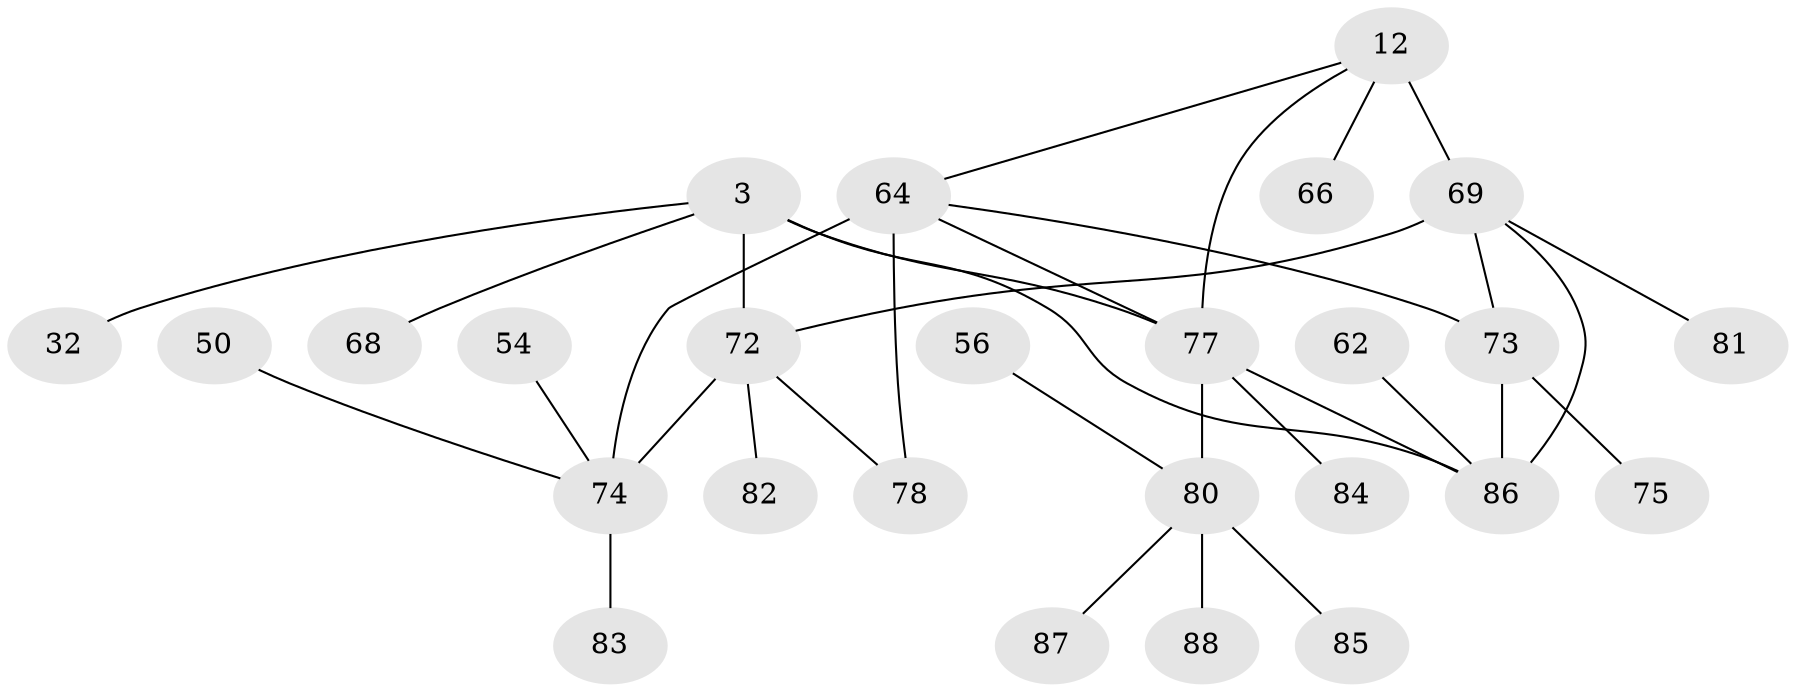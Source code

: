 // original degree distribution, {5: 0.045454545454545456, 9: 0.045454545454545456, 4: 0.045454545454545456, 8: 0.03409090909090909, 6: 0.022727272727272728, 7: 0.056818181818181816, 1: 0.625, 2: 0.10227272727272728, 3: 0.022727272727272728}
// Generated by graph-tools (version 1.1) at 2025/58/03/04/25 21:58:12]
// undirected, 26 vertices, 33 edges
graph export_dot {
graph [start="1"]
  node [color=gray90,style=filled];
  3 [super="+1"];
  12 [super="+9"];
  32;
  50;
  54;
  56;
  62 [super="+24"];
  64 [super="+15+21+29+57+58"];
  66;
  68;
  69 [super="+35+44+45+49+52+63"];
  72 [super="+4+26+48"];
  73 [super="+23+46+39+51+53+59+61"];
  74 [super="+41+16+27+43"];
  75;
  77 [super="+67+70+8+33+34+36+38+65+76"];
  78 [super="+25+60+71"];
  80 [super="+79+47+55"];
  81 [super="+30"];
  82;
  83;
  84;
  85;
  86 [super="+37"];
  87 [super="+42"];
  88;
  3 -- 68;
  3 -- 32;
  3 -- 77;
  3 -- 72 [weight=4];
  3 -- 86;
  12 -- 66;
  12 -- 77 [weight=2];
  12 -- 64;
  12 -- 69 [weight=4];
  50 -- 74;
  54 -- 74;
  56 -- 80;
  62 -- 86;
  64 -- 77;
  64 -- 78;
  64 -- 73;
  64 -- 74 [weight=4];
  69 -- 81;
  69 -- 73;
  69 -- 72;
  69 -- 86;
  72 -- 78;
  72 -- 82;
  72 -- 74;
  73 -- 75;
  73 -- 86 [weight=4];
  74 -- 83;
  77 -- 84;
  77 -- 80 [weight=4];
  77 -- 86;
  80 -- 85;
  80 -- 87;
  80 -- 88;
}

